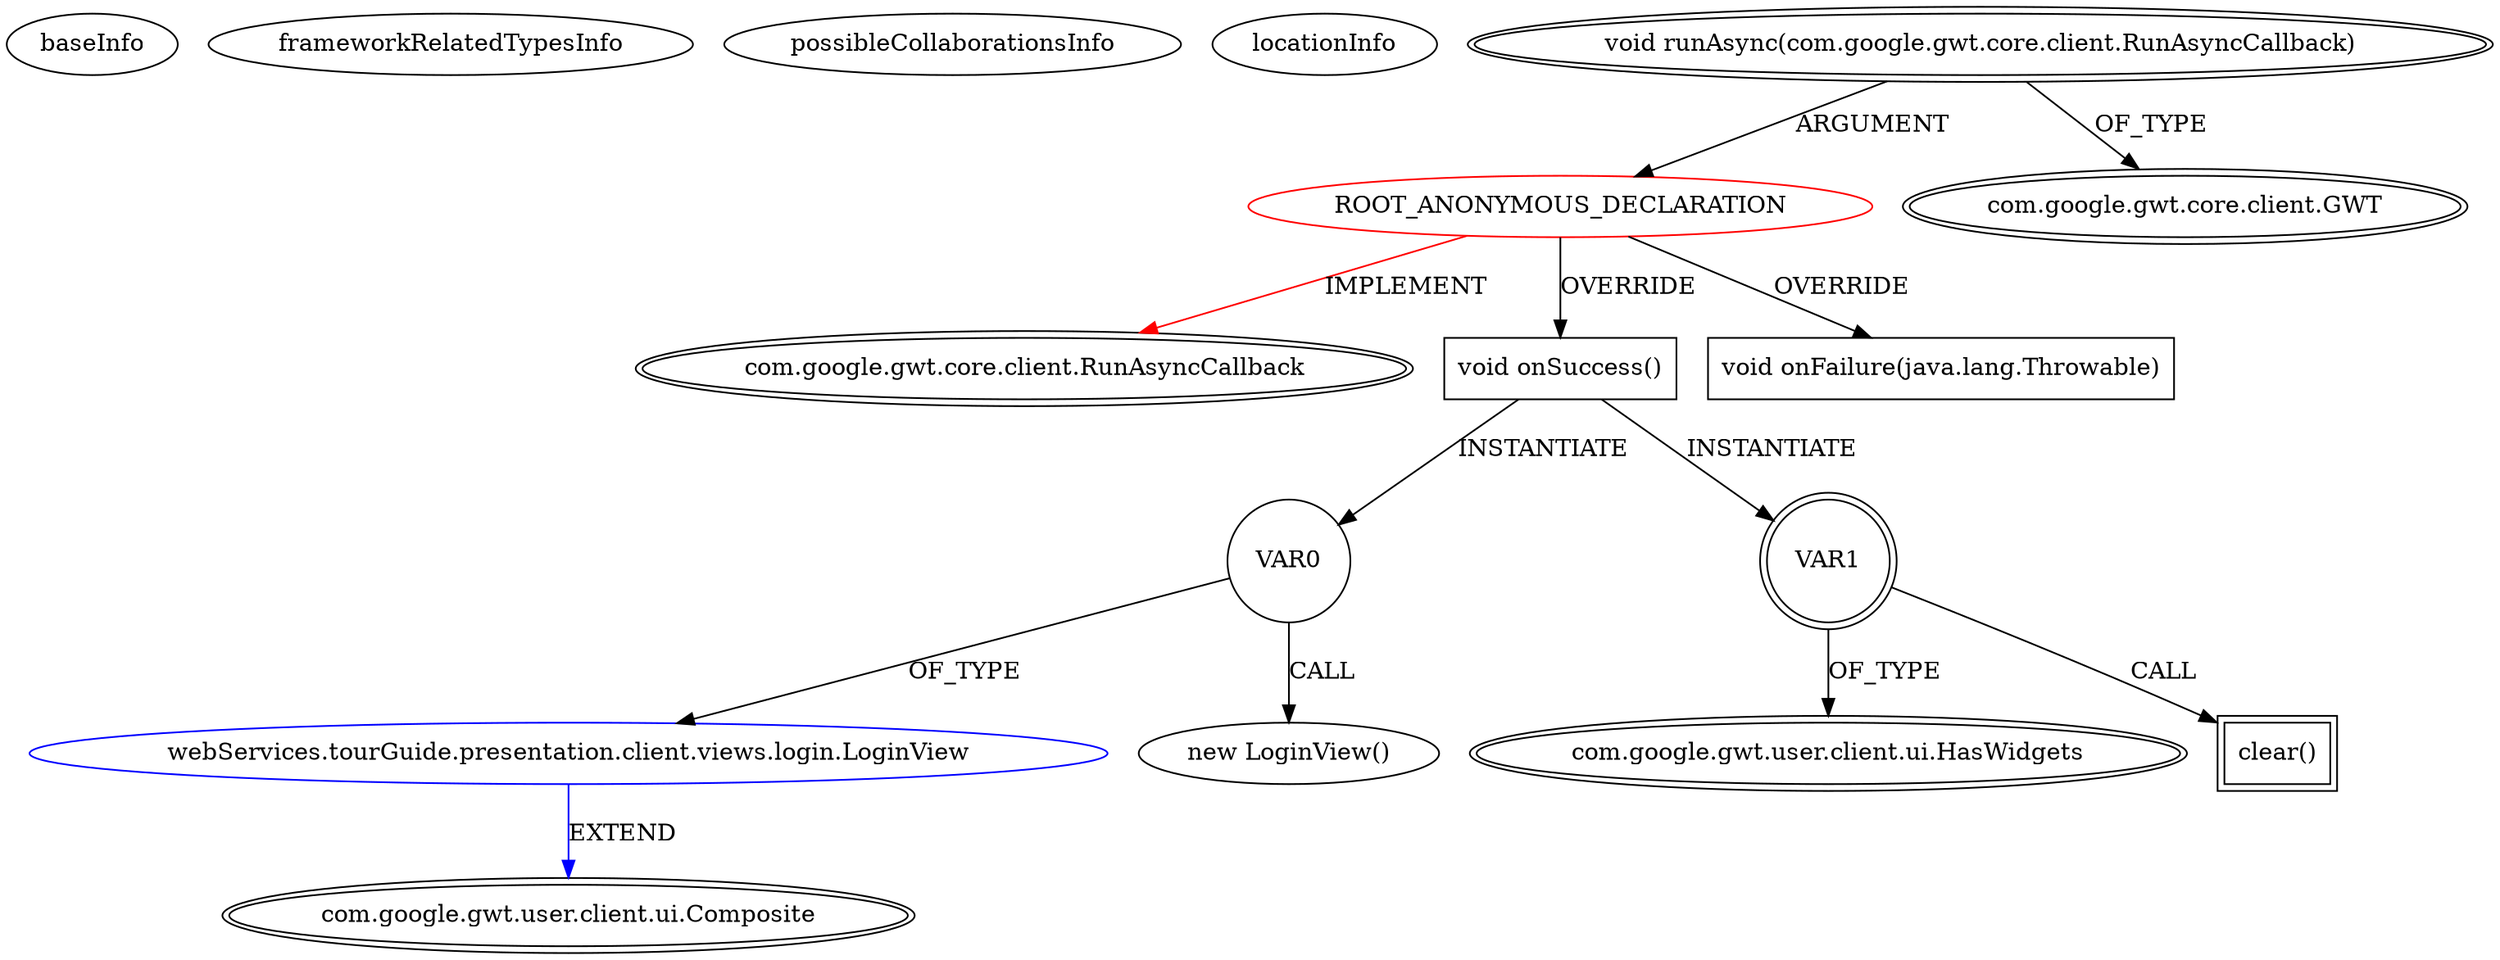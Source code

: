 digraph {
baseInfo[graphId=4676,category="extension_graph",isAnonymous=true,possibleRelation=true]
frameworkRelatedTypesInfo[0="com.google.gwt.core.client.RunAsyncCallback"]
possibleCollaborationsInfo[0="4676~OVERRIDING_METHOD_DECLARATION-INSTANTIATION-~com.google.gwt.core.client.RunAsyncCallback ~com.google.gwt.user.client.ui.Composite ~true~false"]
locationInfo[projectName="wuiidl-webservice",filePath="/wuiidl-webservice/webservice-master/tourGuide/src/webServices/tourGuide/presentation/client/controller/TourGuideController.java",contextSignature="void goLogin()",graphId="4676"]
0[label="ROOT_ANONYMOUS_DECLARATION",vertexType="ROOT_ANONYMOUS_DECLARATION",isFrameworkType=false,color=red]
1[label="com.google.gwt.core.client.RunAsyncCallback",vertexType="FRAMEWORK_INTERFACE_TYPE",isFrameworkType=true,peripheries=2]
2[label="void runAsync(com.google.gwt.core.client.RunAsyncCallback)",vertexType="OUTSIDE_CALL",isFrameworkType=true,peripheries=2]
3[label="com.google.gwt.core.client.GWT",vertexType="FRAMEWORK_CLASS_TYPE",isFrameworkType=true,peripheries=2]
4[label="void onSuccess()",vertexType="OVERRIDING_METHOD_DECLARATION",isFrameworkType=false,shape=box]
6[label="VAR0",vertexType="VARIABLE_EXPRESION",isFrameworkType=false,shape=circle]
7[label="webServices.tourGuide.presentation.client.views.login.LoginView",vertexType="REFERENCE_CLIENT_CLASS_DECLARATION",isFrameworkType=false,color=blue]
8[label="com.google.gwt.user.client.ui.Composite",vertexType="FRAMEWORK_CLASS_TYPE",isFrameworkType=true,peripheries=2]
5[label="new LoginView()",vertexType="CONSTRUCTOR_CALL",isFrameworkType=false]
9[label="VAR1",vertexType="VARIABLE_EXPRESION",isFrameworkType=true,peripheries=2,shape=circle]
11[label="com.google.gwt.user.client.ui.HasWidgets",vertexType="FRAMEWORK_INTERFACE_TYPE",isFrameworkType=true,peripheries=2]
10[label="clear()",vertexType="INSIDE_CALL",isFrameworkType=true,peripheries=2,shape=box]
12[label="void onFailure(java.lang.Throwable)",vertexType="OVERRIDING_METHOD_DECLARATION",isFrameworkType=false,shape=box]
0->1[label="IMPLEMENT",color=red]
2->0[label="ARGUMENT"]
2->3[label="OF_TYPE"]
0->4[label="OVERRIDE"]
4->6[label="INSTANTIATE"]
7->8[label="EXTEND",color=blue]
6->7[label="OF_TYPE"]
6->5[label="CALL"]
4->9[label="INSTANTIATE"]
9->11[label="OF_TYPE"]
9->10[label="CALL"]
0->12[label="OVERRIDE"]
}
